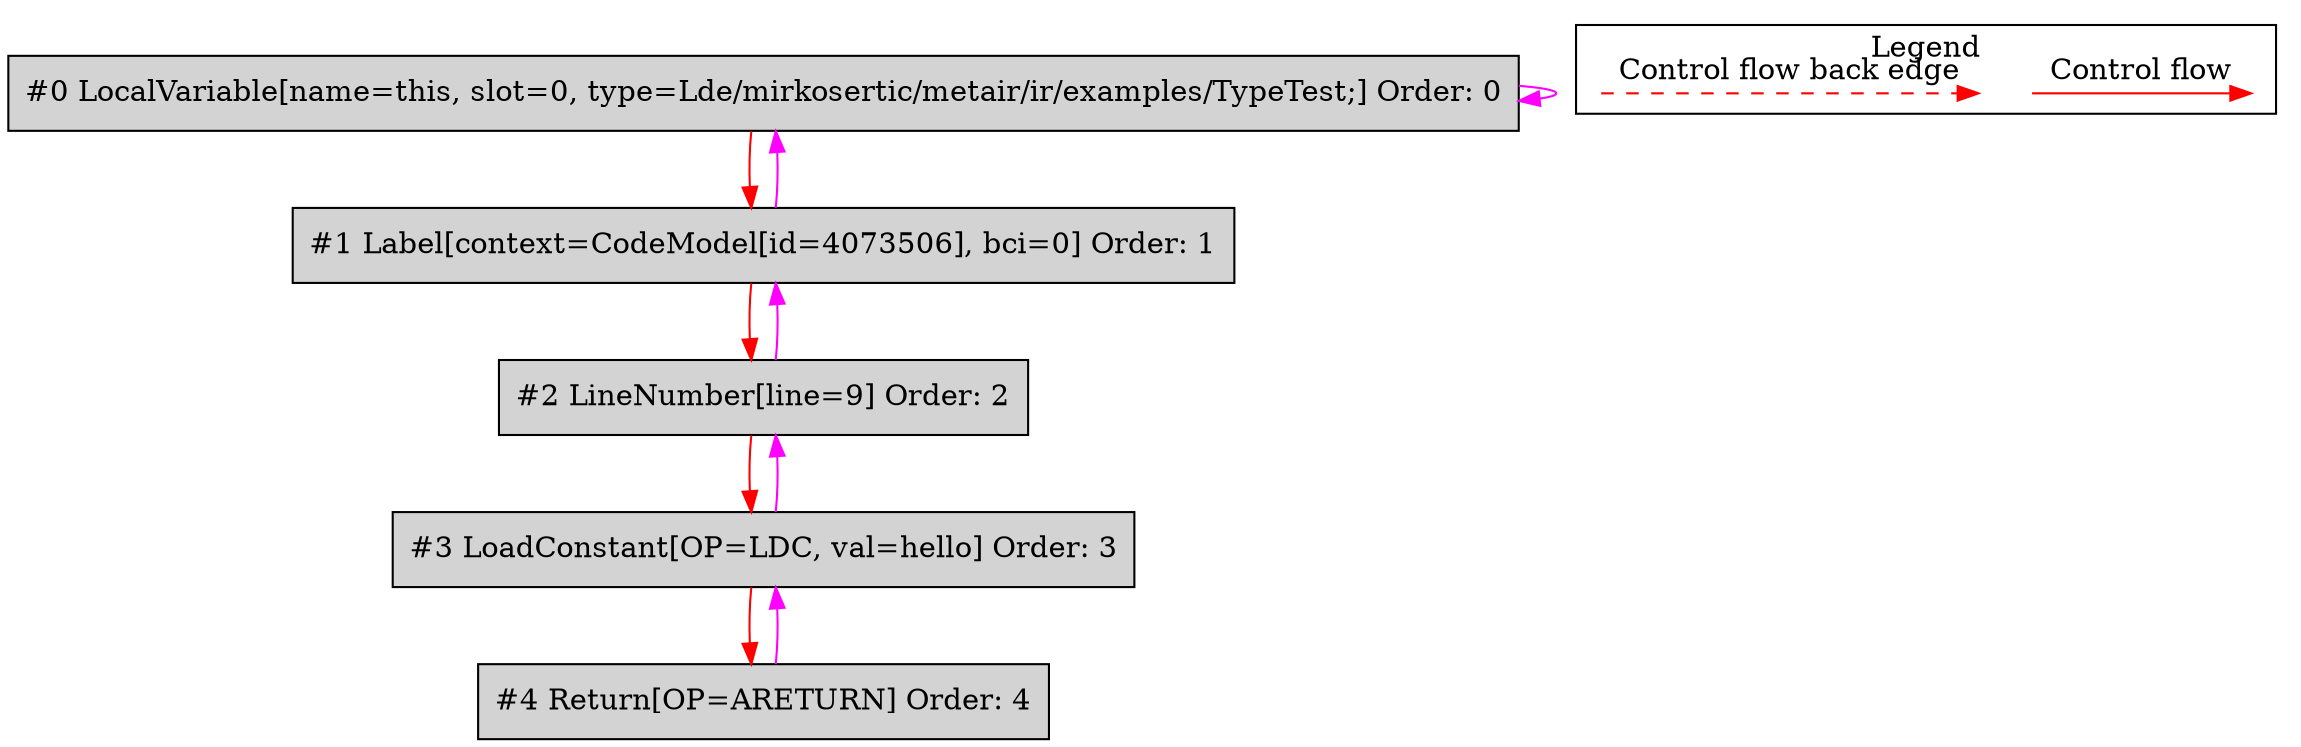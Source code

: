 digraph {
 ordering="in";
 node0[label="#0 LocalVariable[name=this, slot=0, type=Lde/mirkosertic/metair/ir/examples/TypeTest;] Order: 0", shape=box, fillcolor=lightgrey, style=filled];
 node1[label="#1 Label[context=CodeModel[id=4073506], bci=0] Order: 1", shape=box, fillcolor=lightgrey, style=filled];
 node2[label="#2 LineNumber[line=9] Order: 2", shape=box, fillcolor=lightgrey, style=filled];
 node3[label="#3 LoadConstant[OP=LDC, val=hello] Order: 3", shape=box, fillcolor=lightgrey, style=filled];
 node4[label="#4 Return[OP=ARETURN] Order: 4", shape=box, fillcolor=lightgrey, style=filled];
 node0 -> node0[color=fuchsia];
 node0 -> node1[color=red];
 node1 -> node0[color=fuchsia];
 node1 -> node2[color=red];
 node2 -> node1[color=fuchsia];
 node2 -> node3[color=red];
 node3 -> node2[color=fuchsia];
 node3 -> node4[color=red];
 node4 -> node3[color=fuchsia];
 subgraph cluster_000 {
  label = "Legend";
  node [shape=point]
  {
   rank=same;
   c0 [style = invis];
   c1 [style = invis];
   c2 [style = invis];
   c3 [style = invis];
  }
  c0 -> c1 [label="Control flow", style=solid, color=red]
  c2 -> c3 [label="Control flow back edge", style=dashed, color=red]
 }

}
